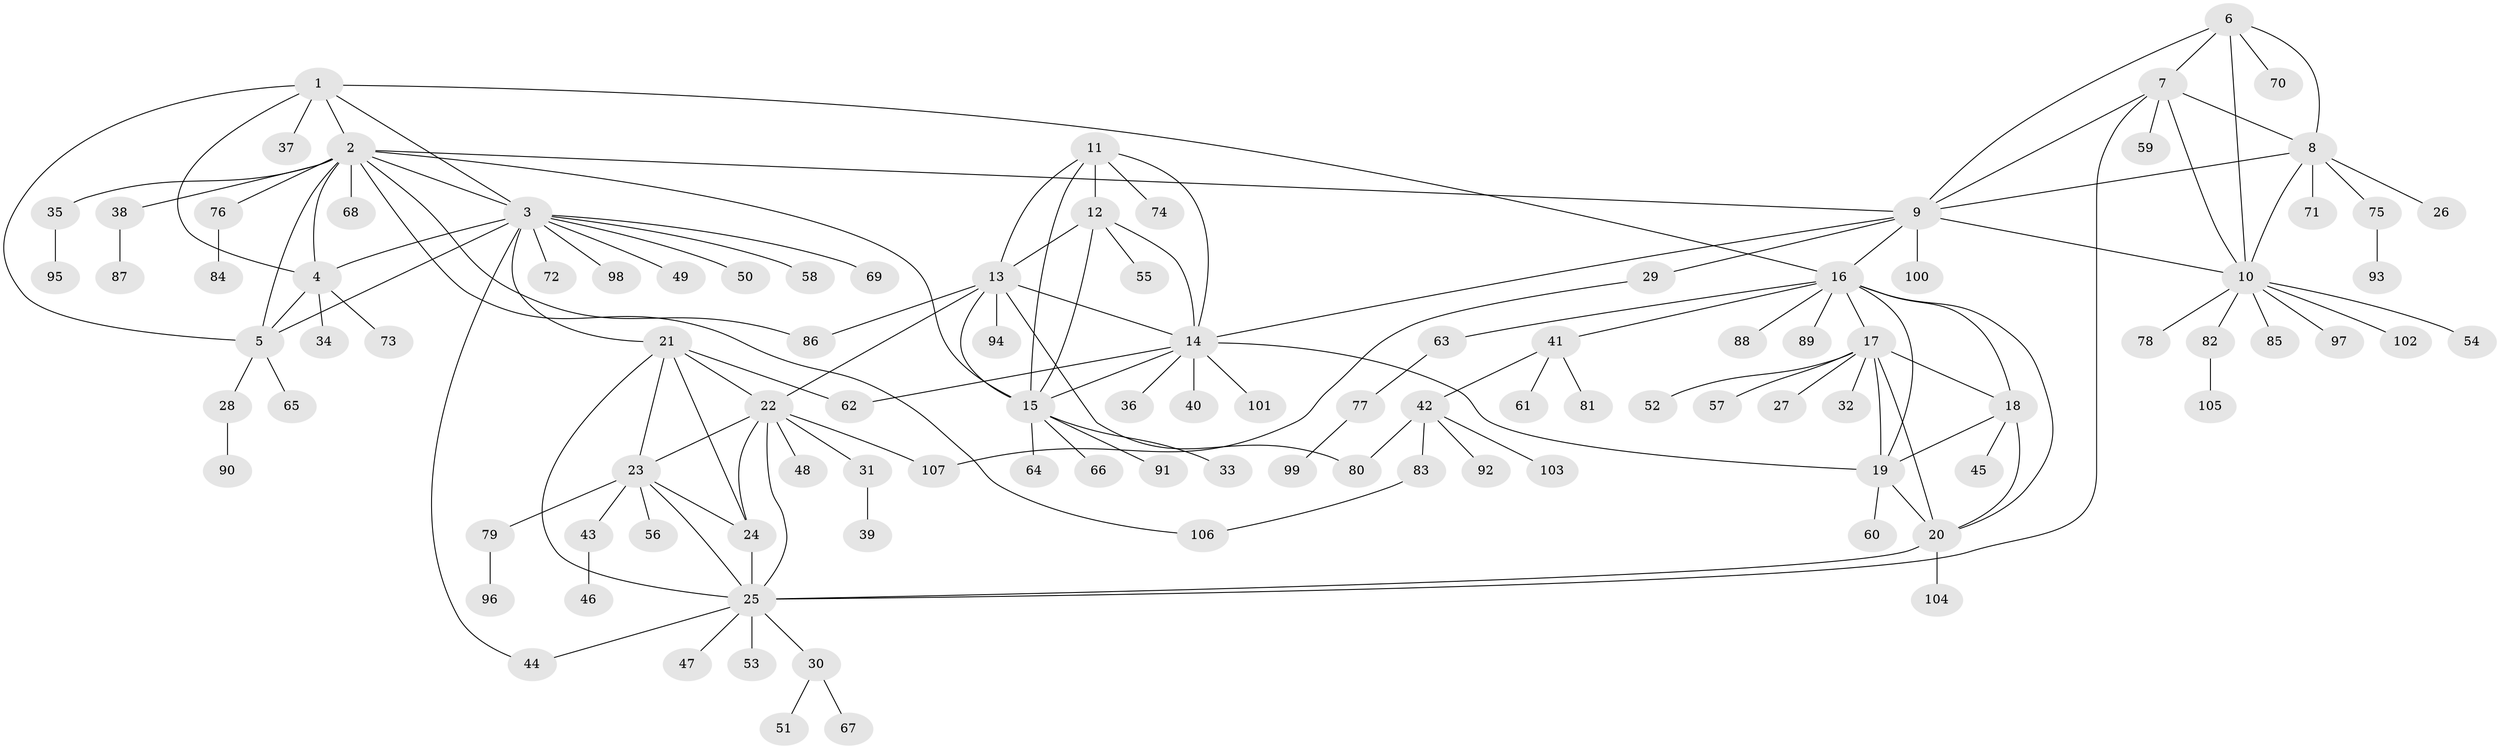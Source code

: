 // Generated by graph-tools (version 1.1) at 2025/26/03/09/25 03:26:44]
// undirected, 107 vertices, 148 edges
graph export_dot {
graph [start="1"]
  node [color=gray90,style=filled];
  1;
  2;
  3;
  4;
  5;
  6;
  7;
  8;
  9;
  10;
  11;
  12;
  13;
  14;
  15;
  16;
  17;
  18;
  19;
  20;
  21;
  22;
  23;
  24;
  25;
  26;
  27;
  28;
  29;
  30;
  31;
  32;
  33;
  34;
  35;
  36;
  37;
  38;
  39;
  40;
  41;
  42;
  43;
  44;
  45;
  46;
  47;
  48;
  49;
  50;
  51;
  52;
  53;
  54;
  55;
  56;
  57;
  58;
  59;
  60;
  61;
  62;
  63;
  64;
  65;
  66;
  67;
  68;
  69;
  70;
  71;
  72;
  73;
  74;
  75;
  76;
  77;
  78;
  79;
  80;
  81;
  82;
  83;
  84;
  85;
  86;
  87;
  88;
  89;
  90;
  91;
  92;
  93;
  94;
  95;
  96;
  97;
  98;
  99;
  100;
  101;
  102;
  103;
  104;
  105;
  106;
  107;
  1 -- 2;
  1 -- 3;
  1 -- 4;
  1 -- 5;
  1 -- 16;
  1 -- 37;
  2 -- 3;
  2 -- 4;
  2 -- 5;
  2 -- 9;
  2 -- 15;
  2 -- 35;
  2 -- 38;
  2 -- 68;
  2 -- 76;
  2 -- 86;
  2 -- 106;
  3 -- 4;
  3 -- 5;
  3 -- 21;
  3 -- 44;
  3 -- 49;
  3 -- 50;
  3 -- 58;
  3 -- 69;
  3 -- 72;
  3 -- 98;
  4 -- 5;
  4 -- 34;
  4 -- 73;
  5 -- 28;
  5 -- 65;
  6 -- 7;
  6 -- 8;
  6 -- 9;
  6 -- 10;
  6 -- 70;
  7 -- 8;
  7 -- 9;
  7 -- 10;
  7 -- 25;
  7 -- 59;
  8 -- 9;
  8 -- 10;
  8 -- 26;
  8 -- 71;
  8 -- 75;
  9 -- 10;
  9 -- 14;
  9 -- 16;
  9 -- 29;
  9 -- 100;
  10 -- 54;
  10 -- 78;
  10 -- 82;
  10 -- 85;
  10 -- 97;
  10 -- 102;
  11 -- 12;
  11 -- 13;
  11 -- 14;
  11 -- 15;
  11 -- 74;
  12 -- 13;
  12 -- 14;
  12 -- 15;
  12 -- 55;
  13 -- 14;
  13 -- 15;
  13 -- 22;
  13 -- 80;
  13 -- 86;
  13 -- 94;
  14 -- 15;
  14 -- 19;
  14 -- 36;
  14 -- 40;
  14 -- 62;
  14 -- 101;
  15 -- 33;
  15 -- 64;
  15 -- 66;
  15 -- 91;
  16 -- 17;
  16 -- 18;
  16 -- 19;
  16 -- 20;
  16 -- 41;
  16 -- 63;
  16 -- 88;
  16 -- 89;
  17 -- 18;
  17 -- 19;
  17 -- 20;
  17 -- 27;
  17 -- 32;
  17 -- 52;
  17 -- 57;
  18 -- 19;
  18 -- 20;
  18 -- 45;
  19 -- 20;
  19 -- 60;
  20 -- 25;
  20 -- 104;
  21 -- 22;
  21 -- 23;
  21 -- 24;
  21 -- 25;
  21 -- 62;
  22 -- 23;
  22 -- 24;
  22 -- 25;
  22 -- 31;
  22 -- 48;
  22 -- 107;
  23 -- 24;
  23 -- 25;
  23 -- 43;
  23 -- 56;
  23 -- 79;
  24 -- 25;
  25 -- 30;
  25 -- 44;
  25 -- 47;
  25 -- 53;
  28 -- 90;
  29 -- 107;
  30 -- 51;
  30 -- 67;
  31 -- 39;
  35 -- 95;
  38 -- 87;
  41 -- 42;
  41 -- 61;
  41 -- 81;
  42 -- 80;
  42 -- 83;
  42 -- 92;
  42 -- 103;
  43 -- 46;
  63 -- 77;
  75 -- 93;
  76 -- 84;
  77 -- 99;
  79 -- 96;
  82 -- 105;
  83 -- 106;
}
